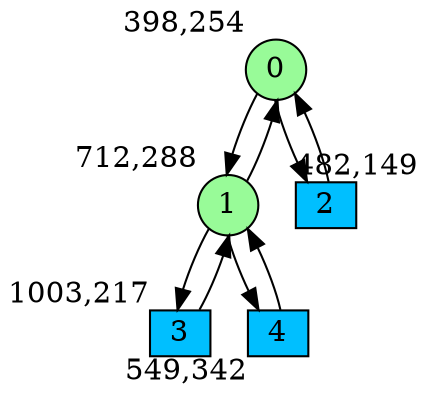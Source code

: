 digraph G {
graph [bgcolor=white]
node [shape=circle, style = filled, fillcolor=white,fixedsize=true, width=0.4, height=0.3 ]
0[xlabel="398,254", pos = "0,1.375!", fillcolor=palegreen ];
1[xlabel="712,288", pos = "4.90625,0.84375!", fillcolor=palegreen ];
2[xlabel="482,149", pos = "1.3125,3.01563!", fillcolor=deepskyblue, shape=box ];
3[xlabel="1003,217", pos = "9.45313,1.95313!", fillcolor=deepskyblue, shape=box ];
4[xlabel="549,342", pos = "2.35938,0!", fillcolor=deepskyblue, shape=box ];
0->1 ;
0->2 ;
1->0 ;
1->3 ;
1->4 ;
2->0 ;
3->1 ;
4->1 ;
}
